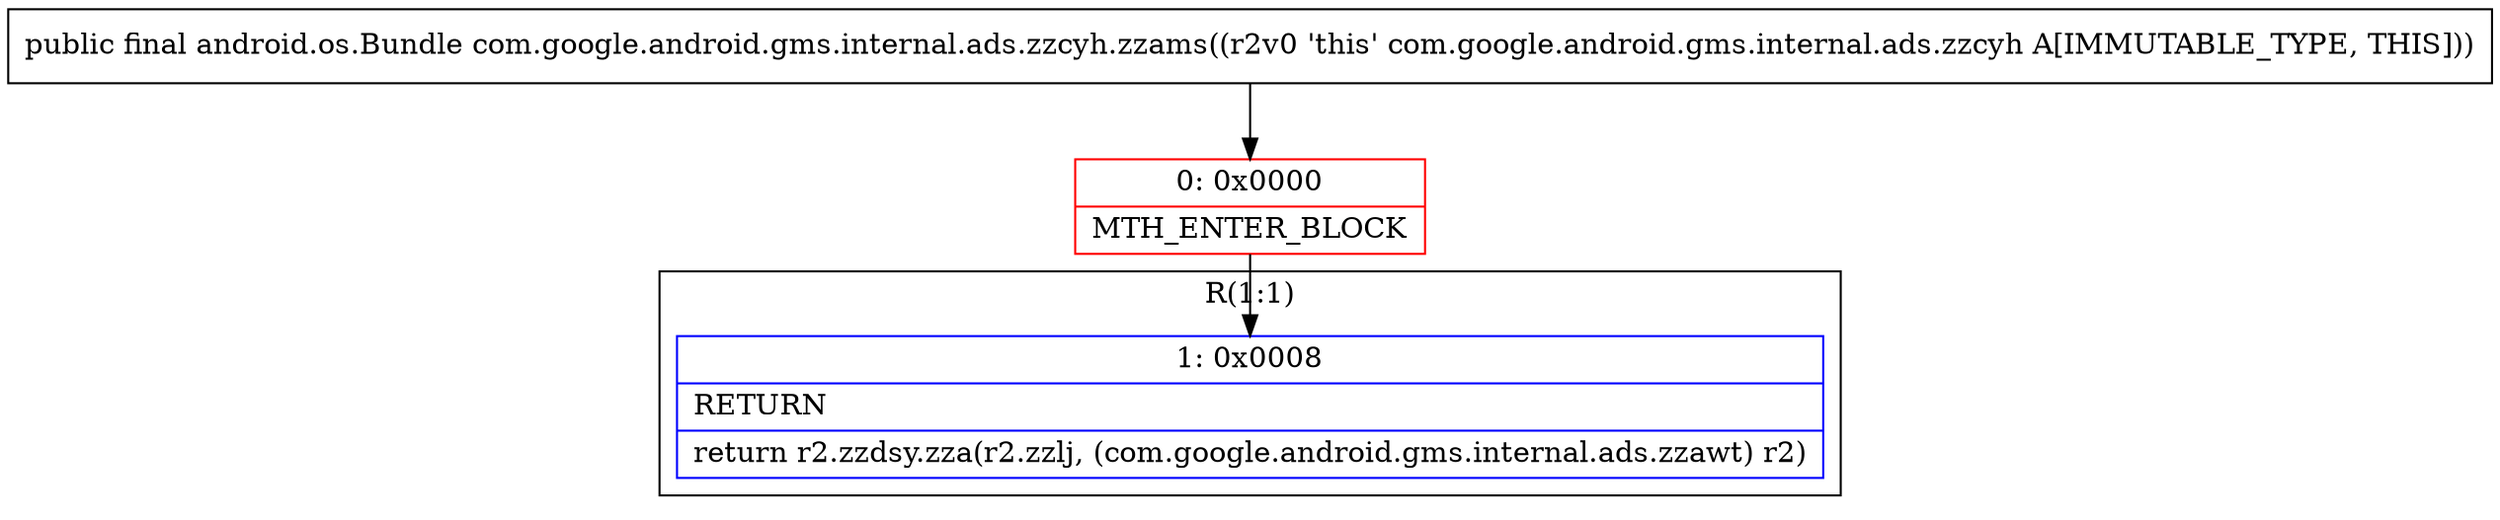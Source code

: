 digraph "CFG forcom.google.android.gms.internal.ads.zzcyh.zzams()Landroid\/os\/Bundle;" {
subgraph cluster_Region_1536063660 {
label = "R(1:1)";
node [shape=record,color=blue];
Node_1 [shape=record,label="{1\:\ 0x0008|RETURN\l|return r2.zzdsy.zza(r2.zzlj, (com.google.android.gms.internal.ads.zzawt) r2)\l}"];
}
Node_0 [shape=record,color=red,label="{0\:\ 0x0000|MTH_ENTER_BLOCK\l}"];
MethodNode[shape=record,label="{public final android.os.Bundle com.google.android.gms.internal.ads.zzcyh.zzams((r2v0 'this' com.google.android.gms.internal.ads.zzcyh A[IMMUTABLE_TYPE, THIS])) }"];
MethodNode -> Node_0;
Node_0 -> Node_1;
}

